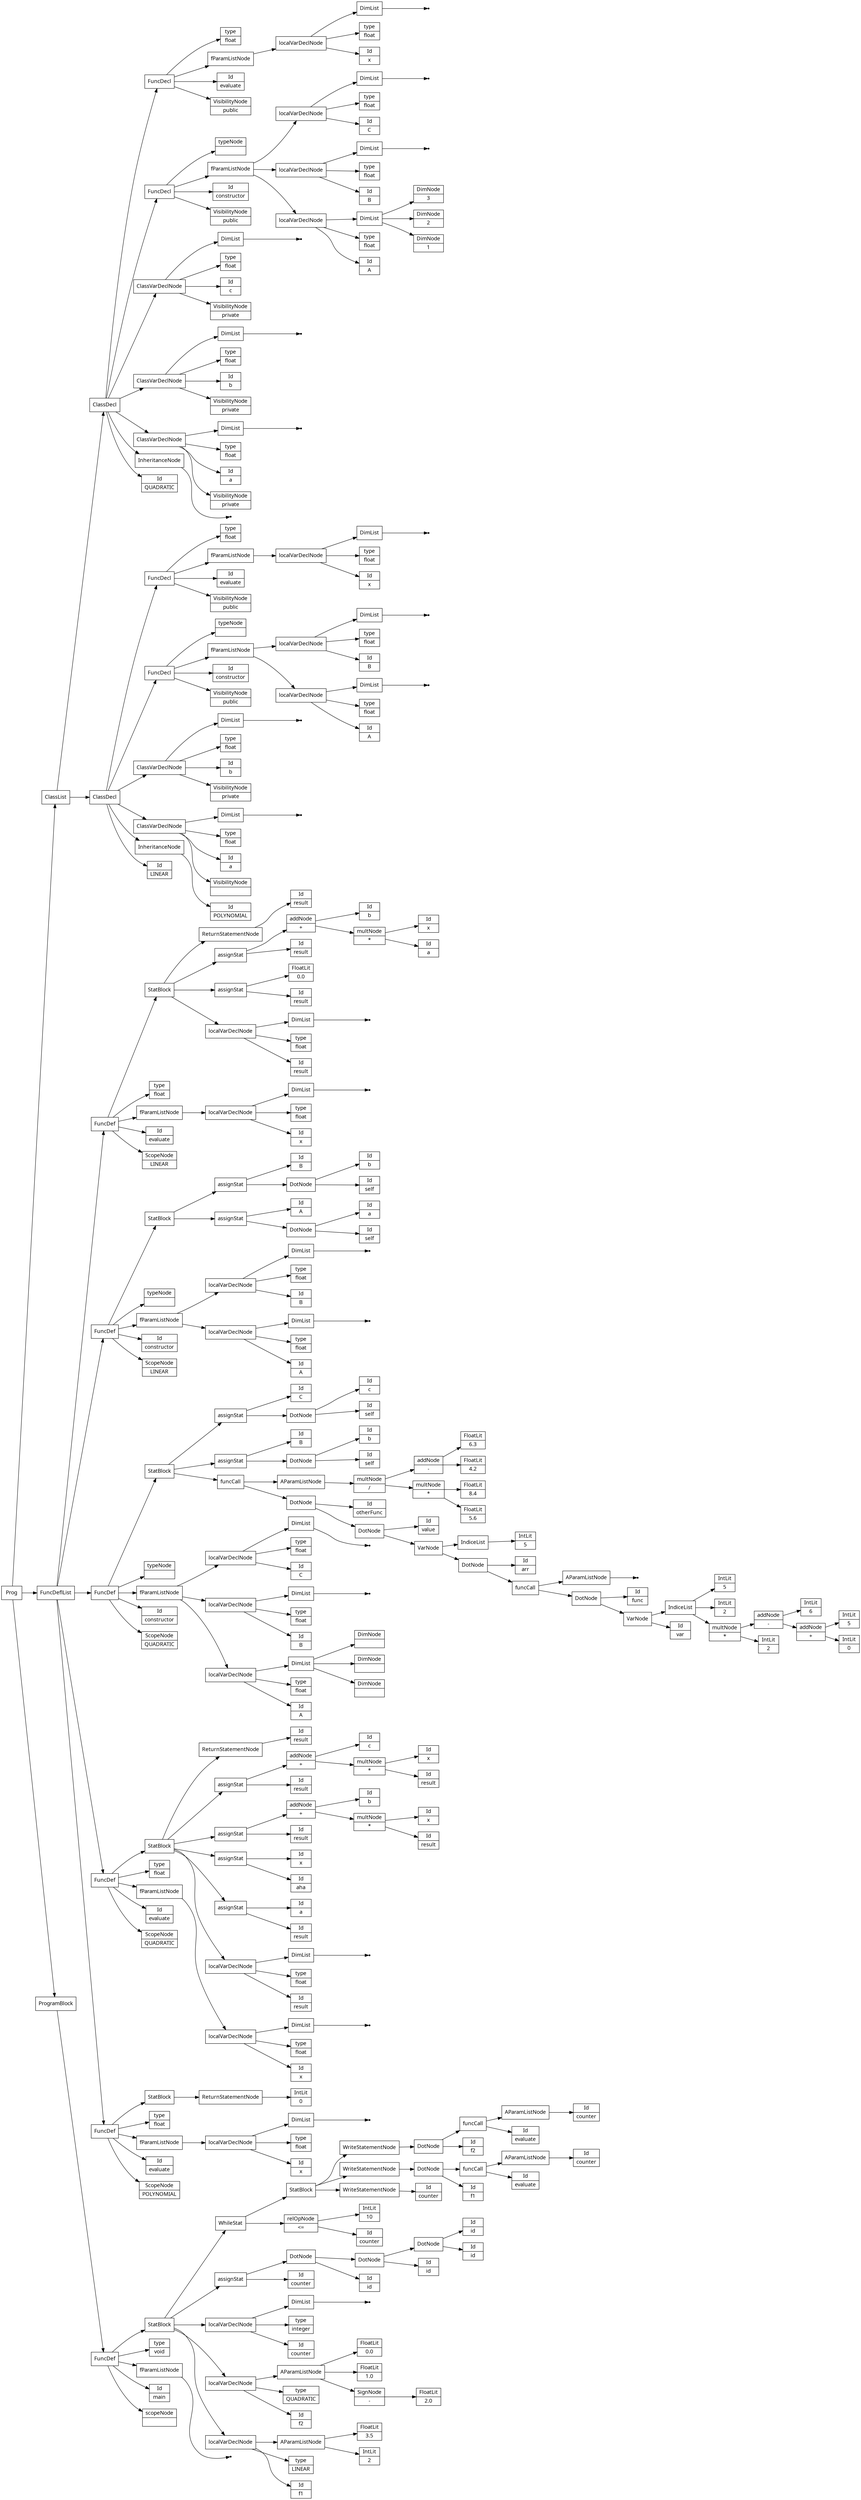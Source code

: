 digraph AST {
node [shape=record];
 node [fontname=Sans];charset="UTF-8" splines=true splines=spline rankdir =LR ordering="out"
0[label="Id|LINEAR"];
2[label="Id|POLYNOMIAL"];
3[label="InheritanceNode"];
3->2;
4[label="VisibilityNode|"];
5[label="Id|a"];
6[label="type|float"];
none8[shape="point"];
9[label="DimList"];
9->none8;
10[label="ClassVarDeclNode"];
10->9;
10->6;
10->5;
10->4;
11[label="VisibilityNode|private"];
12[label="Id|b"];
13[label="type|float"];
none15[shape="point"];
16[label="DimList"];
16->none15;
17[label="ClassVarDeclNode"];
17->16;
17->13;
17->12;
17->11;
18[label="VisibilityNode|public"];
19[label="Id|constructor"];
21[label="Id|A"];
22[label="type|float"];
none24[shape="point"];
25[label="DimList"];
25->none24;
26[label="localVarDeclNode"];
26->25;
26->22;
26->21;
27[label="Id|B"];
28[label="type|float"];
none30[shape="point"];
31[label="DimList"];
31->none30;
32[label="localVarDeclNode"];
32->31;
32->28;
32->27;
33[label="fParamListNode"];
33->32;
33->26;
34[label="typeNode| "];
35[label="FuncDecl"];
35->34;
35->33;
35->19;
35->18;
36[label="VisibilityNode|public"];
37[label="Id|evaluate"];
39[label="Id|x"];
40[label="type|float"];
none42[shape="point"];
43[label="DimList"];
43->none42;
44[label="localVarDeclNode"];
44->43;
44->40;
44->39;
45[label="fParamListNode"];
45->44;
46[label="type|float"];
47[label="FuncDecl"];
47->46;
47->45;
47->37;
47->36;
48[label="ClassDecl"];
48->47;
48->35;
48->17;
48->10;
48->3;
48->0;
49[label="Id|QUADRATIC"];
none51[shape="point"];
52[label="InheritanceNode"];
52->none51;
53[label="VisibilityNode|private"];
54[label="Id|a"];
55[label="type|float"];
none57[shape="point"];
58[label="DimList"];
58->none57;
59[label="ClassVarDeclNode"];
59->58;
59->55;
59->54;
59->53;
60[label="VisibilityNode|private"];
61[label="Id|b"];
62[label="type|float"];
none64[shape="point"];
65[label="DimList"];
65->none64;
66[label="ClassVarDeclNode"];
66->65;
66->62;
66->61;
66->60;
67[label="VisibilityNode|private"];
68[label="Id|c"];
69[label="type|float"];
none71[shape="point"];
72[label="DimList"];
72->none71;
73[label="ClassVarDeclNode"];
73->72;
73->69;
73->68;
73->67;
74[label="VisibilityNode|public"];
75[label="Id|constructor"];
77[label="Id|A"];
78[label="type|float"];
80[label="DimNode|1"];
81[label="DimNode|2"];
82[label="DimNode|3"];
83[label="DimList"];
83->82;
83->81;
83->80;
84[label="localVarDeclNode"];
84->83;
84->78;
84->77;
85[label="Id|B"];
86[label="type|float"];
none88[shape="point"];
89[label="DimList"];
89->none88;
90[label="localVarDeclNode"];
90->89;
90->86;
90->85;
91[label="Id|C"];
92[label="type|float"];
none94[shape="point"];
95[label="DimList"];
95->none94;
96[label="localVarDeclNode"];
96->95;
96->92;
96->91;
97[label="fParamListNode"];
97->96;
97->90;
97->84;
98[label="typeNode| "];
99[label="FuncDecl"];
99->98;
99->97;
99->75;
99->74;
100[label="VisibilityNode|public"];
101[label="Id|evaluate"];
103[label="Id|x"];
104[label="type|float"];
none106[shape="point"];
107[label="DimList"];
107->none106;
108[label="localVarDeclNode"];
108->107;
108->104;
108->103;
109[label="fParamListNode"];
109->108;
110[label="type|float"];
111[label="FuncDecl"];
111->110;
111->109;
111->101;
111->100;
112[label="ClassDecl"];
112->111;
112->99;
112->73;
112->66;
112->59;
112->52;
112->49;
114[label="Id|evaluate"];
116[label="Id|x"];
117[label="type|float"];
none119[shape="point"];
120[label="DimList"];
120->none119;
121[label="localVarDeclNode"];
121->120;
121->117;
121->116;
122[label="fParamListNode"];
122->121;
123[label="type|float"];
125[label="IntLit|0"];
126[label="ReturnStatementNode"];
126->125;
127[label="StatBlock"];
127->126;
128[label="FuncDef"];
113[label="ScopeNode|POLYNOMIAL"];
128->127;
128->123;
128->122;
128->114;
128->113;
130[label="Id|evaluate"];
132[label="Id|x"];
133[label="type|float"];
none135[shape="point"];
136[label="DimList"];
136->none135;
137[label="localVarDeclNode"];
137->136;
137->133;
137->132;
138[label="fParamListNode"];
138->137;
139[label="type|float"];
141[label="Id|result"];
142[label="type|float"];
none144[shape="point"];
145[label="DimList"];
145->none144;
146[label="localVarDeclNode"];
146->145;
146->142;
146->141;
147[label="Id|result"];
148[label="Id|a"];
149[label="assignStat"];
149->148;
149->147;
150[label="Id|aha"];
151[label="Id|x"];
152[label="assignStat"];
152->151;
152->150;
153[label="Id|result"];
154[label="Id|result"];
155[label="multNode|*"];
156[label="Id|x"];
155->156;
155->154;
157[label="addNode|+"];
158[label="Id|b"];
157->158;
157->155;
159[label="assignStat"];
159->157;
159->153;
160[label="Id|result"];
161[label="Id|result"];
162[label="multNode|*"];
163[label="Id|x"];
162->163;
162->161;
164[label="addNode|+"];
165[label="Id|c"];
164->165;
164->162;
166[label="assignStat"];
166->164;
166->160;
167[label="Id|result"];
168[label="ReturnStatementNode"];
168->167;
169[label="StatBlock"];
169->168;
169->166;
169->159;
169->152;
169->149;
169->146;
170[label="FuncDef"];
129[label="ScopeNode|QUADRATIC"];
170->169;
170->139;
170->138;
170->130;
170->129;
172[label="Id|constructor"];
174[label="Id|A"];
175[label="type|float"];
177[label="DimNode|"];
178[label="DimNode|"];
179[label="DimNode|"];
180[label="DimList"];
180->179;
180->178;
180->177;
181[label="localVarDeclNode"];
181->180;
181->175;
181->174;
182[label="Id|B"];
183[label="type|float"];
none185[shape="point"];
186[label="DimList"];
186->none185;
187[label="localVarDeclNode"];
187->186;
187->183;
187->182;
188[label="Id|C"];
189[label="type|float"];
none191[shape="point"];
192[label="DimList"];
192->none191;
193[label="localVarDeclNode"];
193->192;
193->189;
193->188;
194[label="fParamListNode"];
194->193;
194->187;
194->181;
195[label="typeNode| "];
197[label="Id|var"];
199[label="IntLit|2"];
200[label="multNode|*"];
201[label="IntLit|0"];
202[label="addNode|+"];
203[label="IntLit|5"];
202->203;
202->201;
204[label="addNode|-"];
205[label="IntLit|6"];
204->205;
204->202;
200->204;
200->199;
206[label="IntLit|2"];
207[label="IntLit|5"];
208[label="IndiceList"];
208->207;
208->206;
208->200;
209[label="VarNode"];
209->208;
209->197;
210[label="Id|func"];
211[label="DotNode"];
211->210;
211->209;
none213[shape="point"];
214[label="AParamListNode"];
214->none213;
215[label="funcCall"];
215->214;
215->211;
216[label="Id|arr"];
217[label="DotNode"];
217->216;
217->215;
219[label="IntLit|5"];
220[label="IndiceList"];
220->219;
221[label="VarNode"];
221->220;
221->217;
222[label="Id|value"];
223[label="DotNode"];
223->222;
223->221;
224[label="Id|otherFunc"];
225[label="DotNode"];
225->224;
225->223;
227[label="FloatLit|5.6"];
228[label="multNode|*"];
229[label="FloatLit|8.4"];
228->229;
228->227;
230[label="multNode|/"];
231[label="FloatLit|4.2"];
232[label="addNode|-"];
233[label="FloatLit|6.3"];
232->233;
232->231;
230->232;
230->228;
234[label="AParamListNode"];
234->230;
235[label="funcCall"];
235->234;
235->225;
236[label="Id|self"];
237[label="Id|b"];
238[label="DotNode"];
238->237;
238->236;
239[label="Id|B"];
240[label="assignStat"];
240->239;
240->238;
241[label="Id|self"];
242[label="Id|c"];
243[label="DotNode"];
243->242;
243->241;
244[label="Id|C"];
245[label="assignStat"];
245->244;
245->243;
246[label="StatBlock"];
246->245;
246->240;
246->235;
247[label="FuncDef"];
171[label="ScopeNode|QUADRATIC"];
247->246;
247->195;
247->194;
247->172;
247->171;
249[label="Id|constructor"];
251[label="Id|A"];
252[label="type|float"];
none254[shape="point"];
255[label="DimList"];
255->none254;
256[label="localVarDeclNode"];
256->255;
256->252;
256->251;
257[label="Id|B"];
258[label="type|float"];
none260[shape="point"];
261[label="DimList"];
261->none260;
262[label="localVarDeclNode"];
262->261;
262->258;
262->257;
263[label="fParamListNode"];
263->262;
263->256;
264[label="typeNode| "];
266[label="Id|self"];
267[label="Id|a"];
268[label="DotNode"];
268->267;
268->266;
269[label="Id|A"];
270[label="assignStat"];
270->269;
270->268;
271[label="Id|self"];
272[label="Id|b"];
273[label="DotNode"];
273->272;
273->271;
274[label="Id|B"];
275[label="assignStat"];
275->274;
275->273;
276[label="StatBlock"];
276->275;
276->270;
277[label="FuncDef"];
248[label="ScopeNode|LINEAR"];
277->276;
277->264;
277->263;
277->249;
277->248;
279[label="Id|evaluate"];
281[label="Id|x"];
282[label="type|float"];
none284[shape="point"];
285[label="DimList"];
285->none284;
286[label="localVarDeclNode"];
286->285;
286->282;
286->281;
287[label="fParamListNode"];
287->286;
288[label="type|float"];
290[label="Id|result"];
291[label="type|float"];
none293[shape="point"];
294[label="DimList"];
294->none293;
295[label="localVarDeclNode"];
295->294;
295->291;
295->290;
296[label="Id|result"];
297[label="FloatLit|0.0"];
298[label="assignStat"];
298->297;
298->296;
299[label="Id|result"];
300[label="Id|a"];
301[label="multNode|*"];
302[label="Id|x"];
301->302;
301->300;
303[label="addNode|+"];
304[label="Id|b"];
303->304;
303->301;
305[label="assignStat"];
305->303;
305->299;
306[label="Id|result"];
307[label="ReturnStatementNode"];
307->306;
308[label="StatBlock"];
308->307;
308->305;
308->298;
308->295;
309[label="FuncDef"];
278[label="ScopeNode|LINEAR"];
309->308;
309->288;
309->287;
309->279;
309->278;
311[label="scopeNode| "];
none313[shape="point"];
314[label="fParamListNode"];
314->none313;
315[label="type|void"];
317[label="Id|f1"];
318[label="type|LINEAR"];
320[label="IntLit|2"];
321[label="FloatLit|3.5"];
322[label="AParamListNode"];
322->321;
322->320;
323[label="localVarDeclNode"];
323->322;
323->318;
323->317;
324[label="Id|f2"];
325[label="type|QUADRATIC"];
327[label="SignNode|-"];
328[label="FloatLit|2.0"];
327->328;
329[label="FloatLit|1.0"];
330[label="FloatLit|0.0"];
331[label="AParamListNode"];
331->330;
331->329;
331->327;
332[label="localVarDeclNode"];
332->331;
332->325;
332->324;
333[label="Id|counter"];
334[label="type|integer"];
none336[shape="point"];
337[label="DimList"];
337->none336;
338[label="localVarDeclNode"];
338->337;
338->334;
338->333;
339[label="Id|counter"];
340[label="Id|id"];
341[label="Id|id"];
342[label="Id|id"];
343[label="Id|id"];
344[label="DotNode"];
344->343;
344->342;
345[label="DotNode"];
345->344;
345->341;
346[label="DotNode"];
346->345;
346->340;
347[label="assignStat"];
347->346;
347->339;
348[label="Id|counter"];
349[label="relOpNode|\<="];
350[label="IntLit|10"];
349->350;
349->348;
352[label="Id|counter"];
353[label="WriteStatementNode"];
353->352;
354[label="Id|f1"];
355[label="Id|evaluate"];
357[label="Id|counter"];
358[label="AParamListNode"];
358->357;
359[label="funcCall"];
359->358;
359->355;
360[label="DotNode"];
360->359;
360->354;
361[label="WriteStatementNode"];
361->360;
362[label="Id|f2"];
363[label="Id|evaluate"];
365[label="Id|counter"];
366[label="AParamListNode"];
366->365;
367[label="funcCall"];
367->366;
367->363;
368[label="DotNode"];
368->367;
368->362;
369[label="WriteStatementNode"];
369->368;
370[label="StatBlock"];
370->369;
370->361;
370->353;
371[label="WhileStat"];
371->370;
371->349;
372[label="StatBlock"];
372->371;
372->347;
372->338;
372->332;
372->323;
373[label="FuncDef"];
310[label="Id|main"];
373->372;
373->315;
373->314;
373->310;
373->311;
374[label="ClassList"];
375[label="FuncDeflList"];
376[label="Prog"];
377[label="ProgramBlock"];
377->373;
375->309;
375->277;
375->247;
375->170;
375->128;
374->112;
374->48;
376->374;
376->375;
376->377;
}